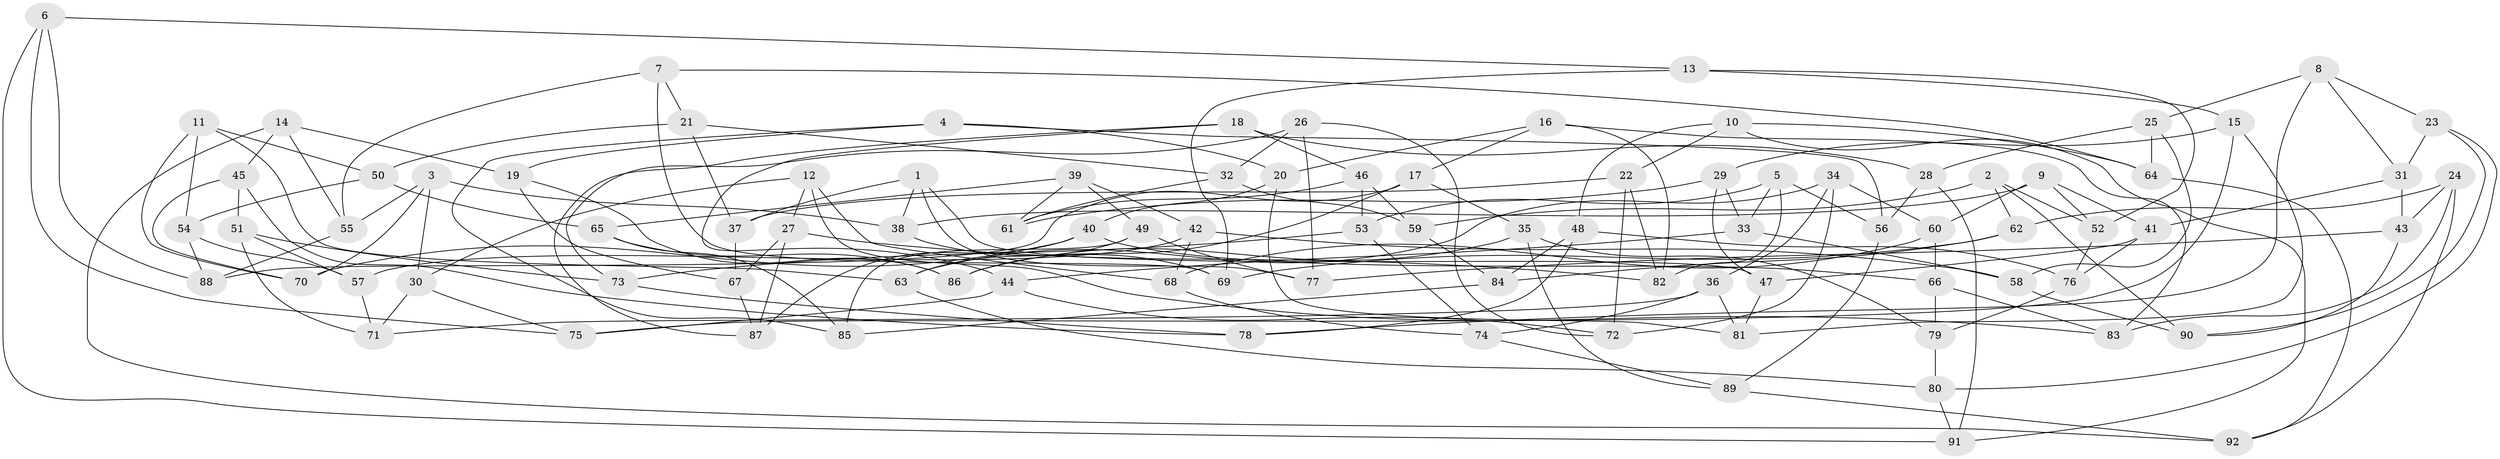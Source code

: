 // coarse degree distribution, {6: 0.2545454545454545, 10: 0.03636363636363636, 4: 0.5272727272727272, 8: 0.03636363636363636, 9: 0.03636363636363636, 5: 0.07272727272727272, 3: 0.03636363636363636}
// Generated by graph-tools (version 1.1) at 2025/20/03/04/25 18:20:43]
// undirected, 92 vertices, 184 edges
graph export_dot {
graph [start="1"]
  node [color=gray90,style=filled];
  1;
  2;
  3;
  4;
  5;
  6;
  7;
  8;
  9;
  10;
  11;
  12;
  13;
  14;
  15;
  16;
  17;
  18;
  19;
  20;
  21;
  22;
  23;
  24;
  25;
  26;
  27;
  28;
  29;
  30;
  31;
  32;
  33;
  34;
  35;
  36;
  37;
  38;
  39;
  40;
  41;
  42;
  43;
  44;
  45;
  46;
  47;
  48;
  49;
  50;
  51;
  52;
  53;
  54;
  55;
  56;
  57;
  58;
  59;
  60;
  61;
  62;
  63;
  64;
  65;
  66;
  67;
  68;
  69;
  70;
  71;
  72;
  73;
  74;
  75;
  76;
  77;
  78;
  79;
  80;
  81;
  82;
  83;
  84;
  85;
  86;
  87;
  88;
  89;
  90;
  91;
  92;
  1 -- 47;
  1 -- 37;
  1 -- 38;
  1 -- 77;
  2 -- 59;
  2 -- 52;
  2 -- 90;
  2 -- 62;
  3 -- 55;
  3 -- 38;
  3 -- 30;
  3 -- 70;
  4 -- 85;
  4 -- 56;
  4 -- 20;
  4 -- 19;
  5 -- 82;
  5 -- 53;
  5 -- 56;
  5 -- 33;
  6 -- 91;
  6 -- 88;
  6 -- 13;
  6 -- 75;
  7 -- 55;
  7 -- 64;
  7 -- 21;
  7 -- 69;
  8 -- 25;
  8 -- 31;
  8 -- 78;
  8 -- 23;
  9 -- 60;
  9 -- 38;
  9 -- 52;
  9 -- 41;
  10 -- 91;
  10 -- 64;
  10 -- 48;
  10 -- 22;
  11 -- 50;
  11 -- 63;
  11 -- 54;
  11 -- 70;
  12 -- 68;
  12 -- 27;
  12 -- 83;
  12 -- 30;
  13 -- 15;
  13 -- 52;
  13 -- 69;
  14 -- 19;
  14 -- 92;
  14 -- 55;
  14 -- 45;
  15 -- 81;
  15 -- 29;
  15 -- 75;
  16 -- 20;
  16 -- 83;
  16 -- 82;
  16 -- 17;
  17 -- 86;
  17 -- 35;
  17 -- 88;
  18 -- 46;
  18 -- 44;
  18 -- 87;
  18 -- 28;
  19 -- 67;
  19 -- 86;
  20 -- 40;
  20 -- 81;
  21 -- 50;
  21 -- 37;
  21 -- 32;
  22 -- 37;
  22 -- 72;
  22 -- 82;
  23 -- 90;
  23 -- 31;
  23 -- 80;
  24 -- 92;
  24 -- 83;
  24 -- 43;
  24 -- 62;
  25 -- 28;
  25 -- 58;
  25 -- 64;
  26 -- 77;
  26 -- 72;
  26 -- 73;
  26 -- 32;
  27 -- 87;
  27 -- 82;
  27 -- 67;
  28 -- 56;
  28 -- 91;
  29 -- 33;
  29 -- 61;
  29 -- 47;
  30 -- 71;
  30 -- 75;
  31 -- 43;
  31 -- 41;
  32 -- 61;
  32 -- 59;
  33 -- 44;
  33 -- 58;
  34 -- 63;
  34 -- 60;
  34 -- 72;
  34 -- 36;
  35 -- 86;
  35 -- 79;
  35 -- 89;
  36 -- 71;
  36 -- 81;
  36 -- 74;
  37 -- 67;
  38 -- 69;
  39 -- 61;
  39 -- 42;
  39 -- 65;
  39 -- 49;
  40 -- 87;
  40 -- 70;
  40 -- 66;
  41 -- 47;
  41 -- 76;
  42 -- 58;
  42 -- 68;
  42 -- 57;
  43 -- 77;
  43 -- 90;
  44 -- 75;
  44 -- 72;
  45 -- 78;
  45 -- 70;
  45 -- 51;
  46 -- 61;
  46 -- 53;
  46 -- 59;
  47 -- 81;
  48 -- 84;
  48 -- 78;
  48 -- 76;
  49 -- 77;
  49 -- 63;
  49 -- 85;
  50 -- 65;
  50 -- 54;
  51 -- 57;
  51 -- 73;
  51 -- 71;
  52 -- 76;
  53 -- 74;
  53 -- 73;
  54 -- 57;
  54 -- 88;
  55 -- 88;
  56 -- 89;
  57 -- 71;
  58 -- 90;
  59 -- 84;
  60 -- 68;
  60 -- 66;
  62 -- 69;
  62 -- 84;
  63 -- 80;
  64 -- 92;
  65 -- 86;
  65 -- 85;
  66 -- 83;
  66 -- 79;
  67 -- 87;
  68 -- 74;
  73 -- 78;
  74 -- 89;
  76 -- 79;
  79 -- 80;
  80 -- 91;
  84 -- 85;
  89 -- 92;
}
